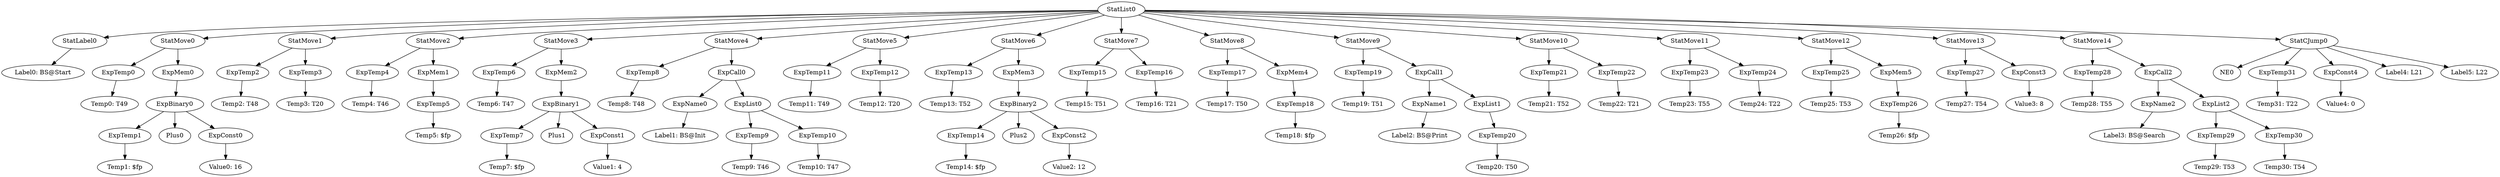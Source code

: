 digraph {
	ordering = out;
	ExpConst4 -> "Value4: 0";
	ExpList2 -> ExpTemp29;
	ExpList2 -> ExpTemp30;
	ExpTemp29 -> "Temp29: T53";
	ExpName2 -> "Label3: BS@Search";
	ExpTemp30 -> "Temp30: T54";
	ExpConst3 -> "Value3: 8";
	StatMove13 -> ExpTemp27;
	StatMove13 -> ExpConst3;
	ExpTemp27 -> "Temp27: T54";
	ExpTemp26 -> "Temp26: $fp";
	ExpTemp25 -> "Temp25: T53";
	ExpTemp24 -> "Temp24: T22";
	StatMove11 -> ExpTemp23;
	StatMove11 -> ExpTemp24;
	ExpCall2 -> ExpName2;
	ExpCall2 -> ExpList2;
	StatMove10 -> ExpTemp21;
	StatMove10 -> ExpTemp22;
	ExpTemp20 -> "Temp20: T50";
	ExpCall1 -> ExpName1;
	ExpCall1 -> ExpList1;
	ExpTemp4 -> "Temp4: T46";
	ExpTemp22 -> "Temp22: T21";
	StatMove3 -> ExpTemp6;
	StatMove3 -> ExpMem2;
	ExpTemp11 -> "Temp11: T49";
	ExpTemp5 -> "Temp5: $fp";
	ExpTemp1 -> "Temp1: $fp";
	ExpTemp28 -> "Temp28: T55";
	ExpTemp14 -> "Temp14: $fp";
	ExpTemp3 -> "Temp3: T20";
	ExpTemp23 -> "Temp23: T55";
	ExpBinary0 -> ExpTemp1;
	ExpBinary0 -> Plus0;
	ExpBinary0 -> ExpConst0;
	ExpMem4 -> ExpTemp18;
	ExpTemp12 -> "Temp12: T20";
	ExpMem2 -> ExpBinary1;
	StatMove14 -> ExpTemp28;
	StatMove14 -> ExpCall2;
	ExpCall0 -> ExpName0;
	ExpCall0 -> ExpList0;
	ExpTemp21 -> "Temp21: T52";
	ExpTemp17 -> "Temp17: T50";
	ExpTemp7 -> "Temp7: $fp";
	ExpTemp0 -> "Temp0: T49";
	StatList0 -> StatLabel0;
	StatList0 -> StatMove0;
	StatList0 -> StatMove1;
	StatList0 -> StatMove2;
	StatList0 -> StatMove3;
	StatList0 -> StatMove4;
	StatList0 -> StatMove5;
	StatList0 -> StatMove6;
	StatList0 -> StatMove7;
	StatList0 -> StatMove8;
	StatList0 -> StatMove9;
	StatList0 -> StatMove10;
	StatList0 -> StatMove11;
	StatList0 -> StatMove12;
	StatList0 -> StatMove13;
	StatList0 -> StatMove14;
	StatList0 -> StatCJump0;
	ExpMem1 -> ExpTemp5;
	StatMove9 -> ExpTemp19;
	StatMove9 -> ExpCall1;
	ExpConst0 -> "Value0: 16";
	ExpTemp2 -> "Temp2: T48";
	ExpTemp10 -> "Temp10: T47";
	ExpTemp31 -> "Temp31: T22";
	ExpTemp18 -> "Temp18: $fp";
	ExpTemp8 -> "Temp8: T48";
	StatMove1 -> ExpTemp2;
	StatMove1 -> ExpTemp3;
	ExpList1 -> ExpTemp20;
	ExpBinary1 -> ExpTemp7;
	ExpBinary1 -> Plus1;
	ExpBinary1 -> ExpConst1;
	ExpMem0 -> ExpBinary0;
	StatMove4 -> ExpTemp8;
	StatMove4 -> ExpCall0;
	StatMove7 -> ExpTemp15;
	StatMove7 -> ExpTemp16;
	ExpConst1 -> "Value1: 4";
	StatMove5 -> ExpTemp11;
	StatMove5 -> ExpTemp12;
	ExpName0 -> "Label1: BS@Init";
	ExpTemp9 -> "Temp9: T46";
	StatCJump0 -> NE0;
	StatCJump0 -> ExpTemp31;
	StatCJump0 -> ExpConst4;
	StatCJump0 -> "Label4: L21";
	StatCJump0 -> "Label5: L22";
	ExpList0 -> ExpTemp9;
	ExpList0 -> ExpTemp10;
	ExpName1 -> "Label2: BS@Print";
	ExpTemp15 -> "Temp15: T51";
	ExpTemp13 -> "Temp13: T52";
	ExpTemp16 -> "Temp16: T21";
	ExpTemp6 -> "Temp6: T47";
	StatMove6 -> ExpTemp13;
	StatMove6 -> ExpMem3;
	ExpMem5 -> ExpTemp26;
	StatLabel0 -> "Label0: BS@Start";
	ExpBinary2 -> ExpTemp14;
	ExpBinary2 -> Plus2;
	ExpBinary2 -> ExpConst2;
	StatMove12 -> ExpTemp25;
	StatMove12 -> ExpMem5;
	ExpConst2 -> "Value2: 12";
	ExpMem3 -> ExpBinary2;
	StatMove0 -> ExpTemp0;
	StatMove0 -> ExpMem0;
	StatMove8 -> ExpTemp17;
	StatMove8 -> ExpMem4;
	StatMove2 -> ExpTemp4;
	StatMove2 -> ExpMem1;
	ExpTemp19 -> "Temp19: T51";
}

